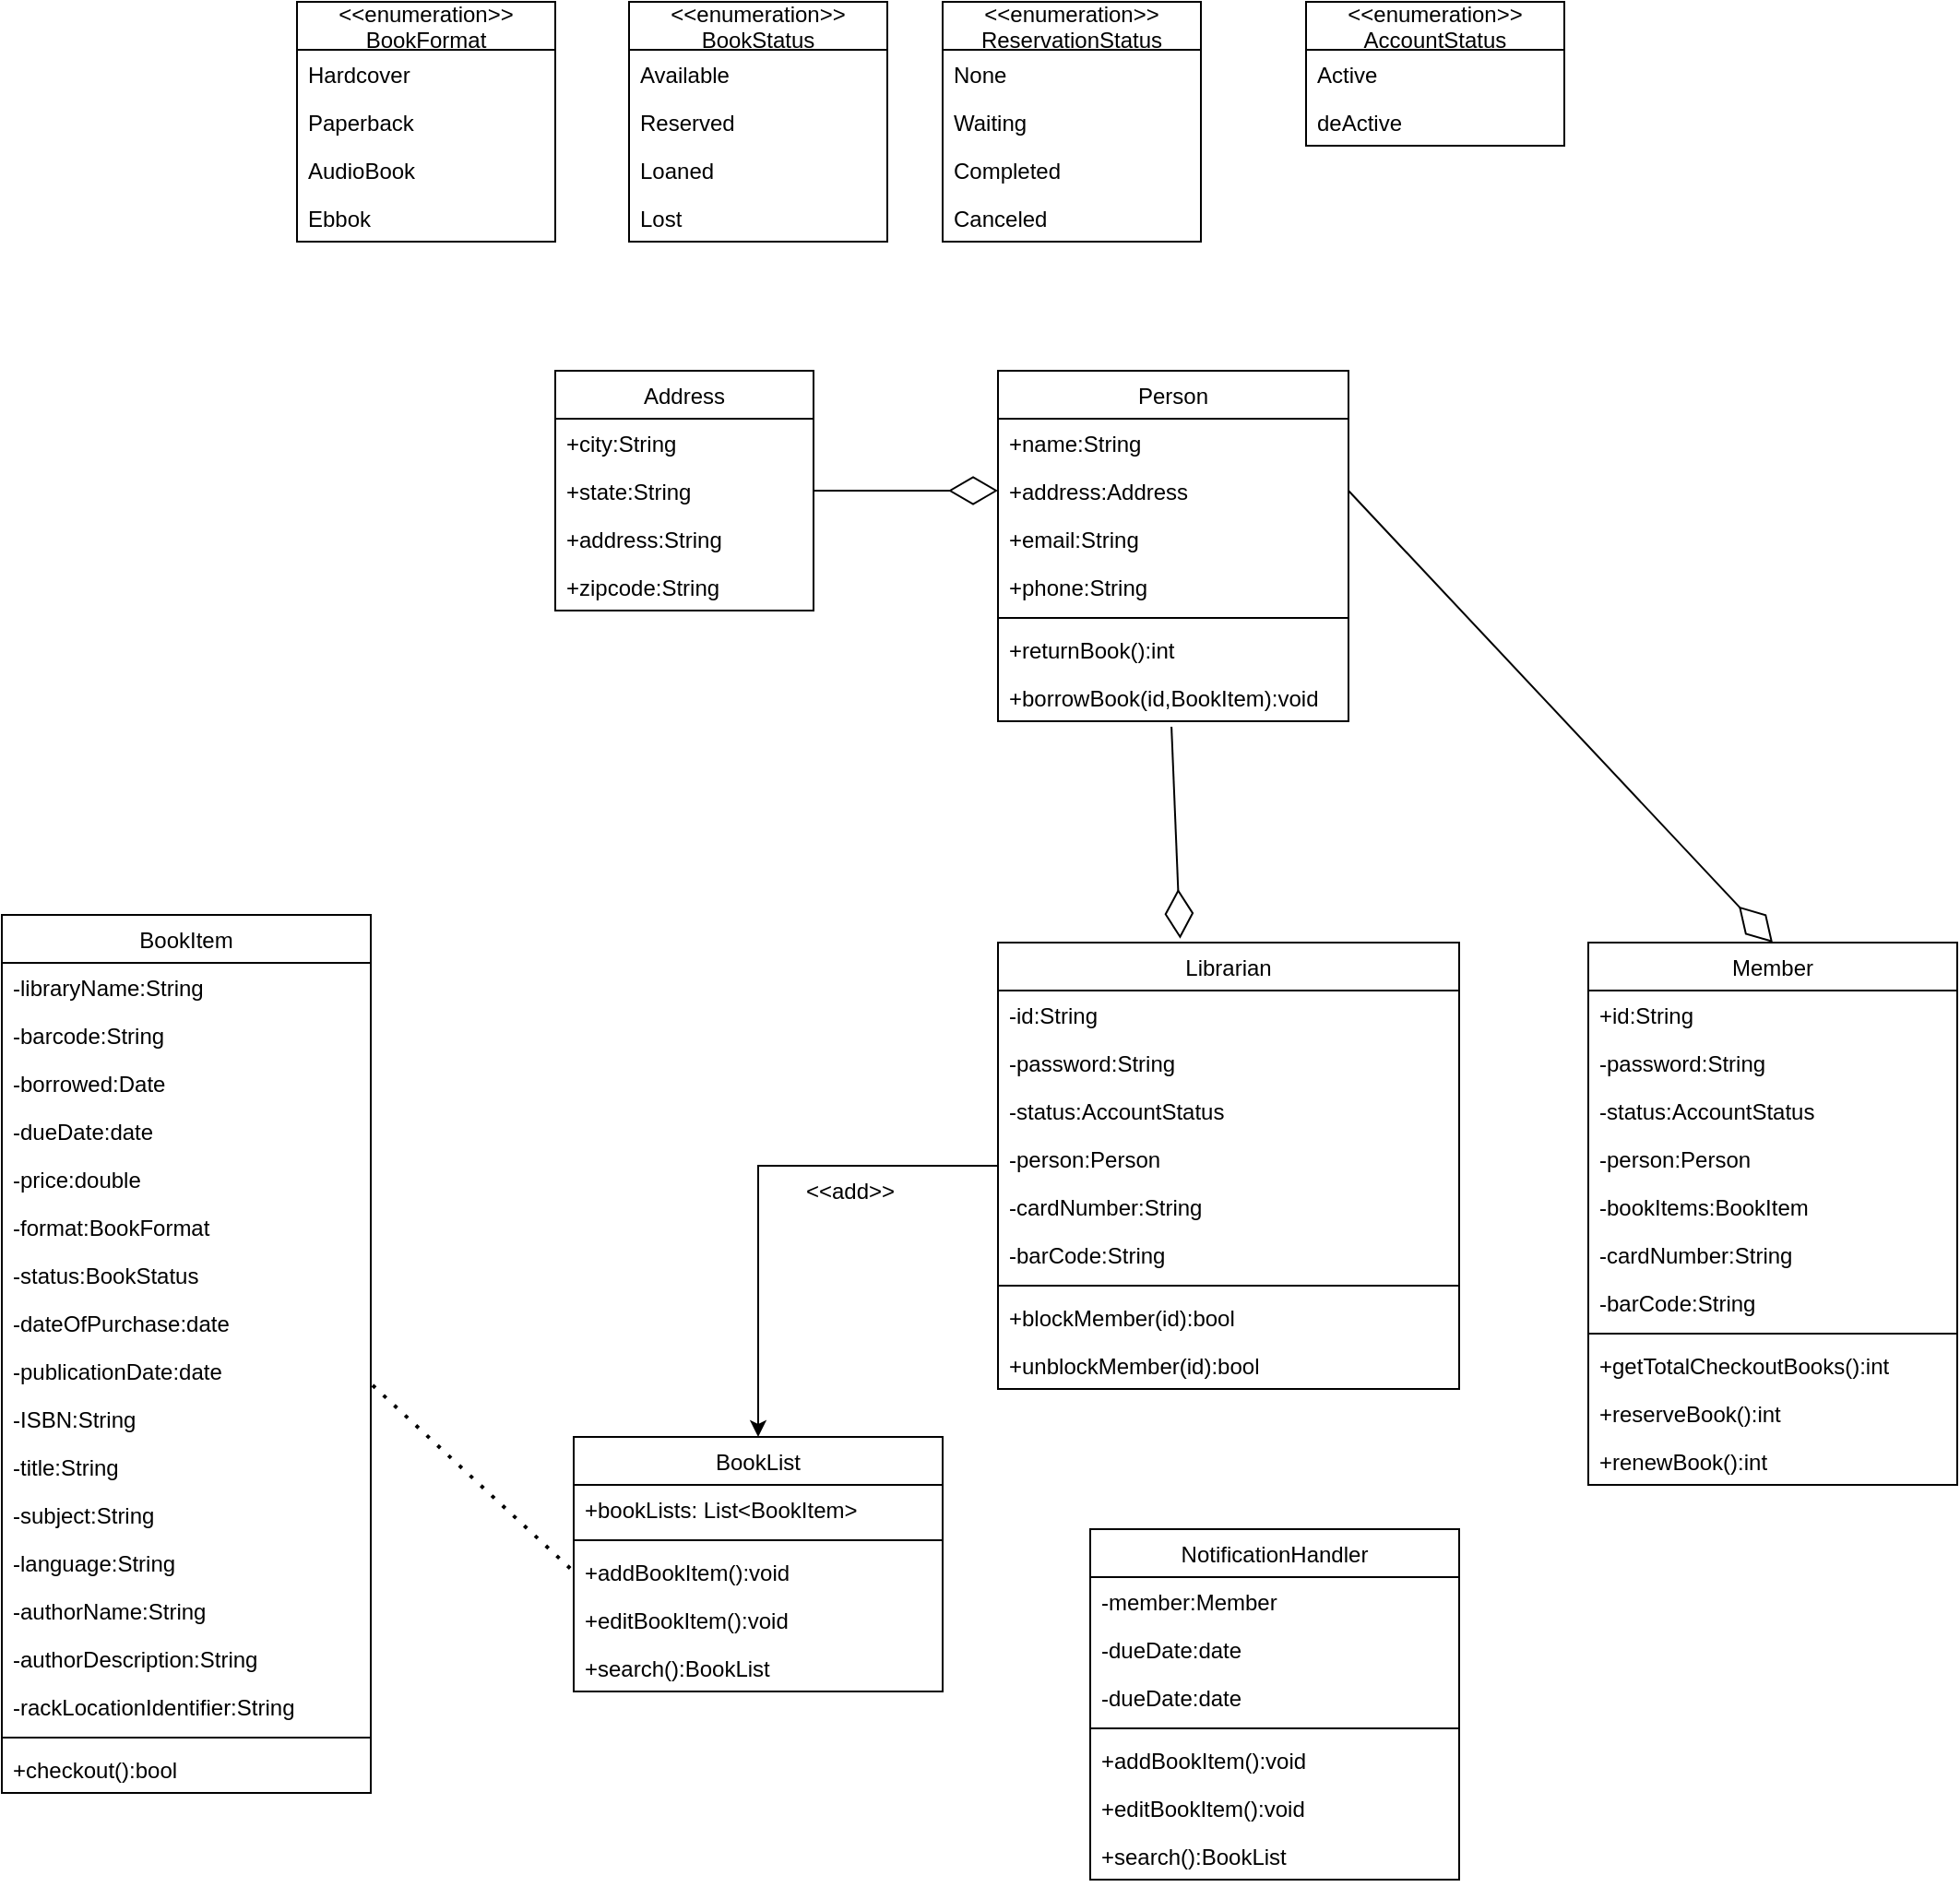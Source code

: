 <mxfile version="20.3.0" type="github" pages="3">
  <diagram id="C5RBs43oDa-KdzZeNtuy" name="클래스다이어그램">
    <mxGraphModel dx="2489" dy="794" grid="1" gridSize="10" guides="1" tooltips="1" connect="1" arrows="1" fold="1" page="1" pageScale="1" pageWidth="827" pageHeight="1169" math="0" shadow="0">
      <root>
        <mxCell id="WIyWlLk6GJQsqaUBKTNV-0" />
        <mxCell id="WIyWlLk6GJQsqaUBKTNV-1" parent="WIyWlLk6GJQsqaUBKTNV-0" />
        <mxCell id="t8BUz2gO8k-E40Qzqa3I-0" value="&lt;&lt;enumeration&gt;&gt;&#xa;BookFormat" style="swimlane;fontStyle=0;childLayout=stackLayout;horizontal=1;startSize=26;fillColor=none;horizontalStack=0;resizeParent=1;resizeParentMax=0;resizeLast=0;collapsible=1;marginBottom=0;" vertex="1" parent="WIyWlLk6GJQsqaUBKTNV-1">
          <mxGeometry y="90" width="140" height="130" as="geometry" />
        </mxCell>
        <mxCell id="t8BUz2gO8k-E40Qzqa3I-1" value="Hardcover" style="text;strokeColor=none;fillColor=none;align=left;verticalAlign=top;spacingLeft=4;spacingRight=4;overflow=hidden;rotatable=0;points=[[0,0.5],[1,0.5]];portConstraint=eastwest;" vertex="1" parent="t8BUz2gO8k-E40Qzqa3I-0">
          <mxGeometry y="26" width="140" height="26" as="geometry" />
        </mxCell>
        <mxCell id="t8BUz2gO8k-E40Qzqa3I-2" value="Paperback" style="text;strokeColor=none;fillColor=none;align=left;verticalAlign=top;spacingLeft=4;spacingRight=4;overflow=hidden;rotatable=0;points=[[0,0.5],[1,0.5]];portConstraint=eastwest;" vertex="1" parent="t8BUz2gO8k-E40Qzqa3I-0">
          <mxGeometry y="52" width="140" height="26" as="geometry" />
        </mxCell>
        <mxCell id="t8BUz2gO8k-E40Qzqa3I-3" value="AudioBook" style="text;strokeColor=none;fillColor=none;align=left;verticalAlign=top;spacingLeft=4;spacingRight=4;overflow=hidden;rotatable=0;points=[[0,0.5],[1,0.5]];portConstraint=eastwest;" vertex="1" parent="t8BUz2gO8k-E40Qzqa3I-0">
          <mxGeometry y="78" width="140" height="26" as="geometry" />
        </mxCell>
        <mxCell id="t8BUz2gO8k-E40Qzqa3I-4" value="Ebbok" style="text;strokeColor=none;fillColor=none;align=left;verticalAlign=top;spacingLeft=4;spacingRight=4;overflow=hidden;rotatable=0;points=[[0,0.5],[1,0.5]];portConstraint=eastwest;" vertex="1" parent="t8BUz2gO8k-E40Qzqa3I-0">
          <mxGeometry y="104" width="140" height="26" as="geometry" />
        </mxCell>
        <mxCell id="t8BUz2gO8k-E40Qzqa3I-5" value="&lt;&lt;enumeration&gt;&gt;&#xa;BookStatus" style="swimlane;fontStyle=0;childLayout=stackLayout;horizontal=1;startSize=26;fillColor=none;horizontalStack=0;resizeParent=1;resizeParentMax=0;resizeLast=0;collapsible=1;marginBottom=0;" vertex="1" parent="WIyWlLk6GJQsqaUBKTNV-1">
          <mxGeometry x="180" y="90" width="140" height="130" as="geometry" />
        </mxCell>
        <mxCell id="t8BUz2gO8k-E40Qzqa3I-6" value="Available" style="text;strokeColor=none;fillColor=none;align=left;verticalAlign=top;spacingLeft=4;spacingRight=4;overflow=hidden;rotatable=0;points=[[0,0.5],[1,0.5]];portConstraint=eastwest;" vertex="1" parent="t8BUz2gO8k-E40Qzqa3I-5">
          <mxGeometry y="26" width="140" height="26" as="geometry" />
        </mxCell>
        <mxCell id="t8BUz2gO8k-E40Qzqa3I-7" value="Reserved" style="text;strokeColor=none;fillColor=none;align=left;verticalAlign=top;spacingLeft=4;spacingRight=4;overflow=hidden;rotatable=0;points=[[0,0.5],[1,0.5]];portConstraint=eastwest;" vertex="1" parent="t8BUz2gO8k-E40Qzqa3I-5">
          <mxGeometry y="52" width="140" height="26" as="geometry" />
        </mxCell>
        <mxCell id="t8BUz2gO8k-E40Qzqa3I-8" value="Loaned" style="text;strokeColor=none;fillColor=none;align=left;verticalAlign=top;spacingLeft=4;spacingRight=4;overflow=hidden;rotatable=0;points=[[0,0.5],[1,0.5]];portConstraint=eastwest;" vertex="1" parent="t8BUz2gO8k-E40Qzqa3I-5">
          <mxGeometry y="78" width="140" height="26" as="geometry" />
        </mxCell>
        <mxCell id="t8BUz2gO8k-E40Qzqa3I-9" value="Lost" style="text;strokeColor=none;fillColor=none;align=left;verticalAlign=top;spacingLeft=4;spacingRight=4;overflow=hidden;rotatable=0;points=[[0,0.5],[1,0.5]];portConstraint=eastwest;" vertex="1" parent="t8BUz2gO8k-E40Qzqa3I-5">
          <mxGeometry y="104" width="140" height="26" as="geometry" />
        </mxCell>
        <mxCell id="t8BUz2gO8k-E40Qzqa3I-10" value="&lt;&lt;enumeration&gt;&gt;&#xa;ReservationStatus" style="swimlane;fontStyle=0;childLayout=stackLayout;horizontal=1;startSize=26;fillColor=none;horizontalStack=0;resizeParent=1;resizeParentMax=0;resizeLast=0;collapsible=1;marginBottom=0;" vertex="1" parent="WIyWlLk6GJQsqaUBKTNV-1">
          <mxGeometry x="350" y="90" width="140" height="130" as="geometry" />
        </mxCell>
        <mxCell id="t8BUz2gO8k-E40Qzqa3I-11" value="None" style="text;strokeColor=none;fillColor=none;align=left;verticalAlign=top;spacingLeft=4;spacingRight=4;overflow=hidden;rotatable=0;points=[[0,0.5],[1,0.5]];portConstraint=eastwest;" vertex="1" parent="t8BUz2gO8k-E40Qzqa3I-10">
          <mxGeometry y="26" width="140" height="26" as="geometry" />
        </mxCell>
        <mxCell id="t8BUz2gO8k-E40Qzqa3I-12" value="Waiting" style="text;strokeColor=none;fillColor=none;align=left;verticalAlign=top;spacingLeft=4;spacingRight=4;overflow=hidden;rotatable=0;points=[[0,0.5],[1,0.5]];portConstraint=eastwest;" vertex="1" parent="t8BUz2gO8k-E40Qzqa3I-10">
          <mxGeometry y="52" width="140" height="26" as="geometry" />
        </mxCell>
        <mxCell id="t8BUz2gO8k-E40Qzqa3I-13" value="Completed" style="text;strokeColor=none;fillColor=none;align=left;verticalAlign=top;spacingLeft=4;spacingRight=4;overflow=hidden;rotatable=0;points=[[0,0.5],[1,0.5]];portConstraint=eastwest;" vertex="1" parent="t8BUz2gO8k-E40Qzqa3I-10">
          <mxGeometry y="78" width="140" height="26" as="geometry" />
        </mxCell>
        <mxCell id="t8BUz2gO8k-E40Qzqa3I-14" value="Canceled" style="text;strokeColor=none;fillColor=none;align=left;verticalAlign=top;spacingLeft=4;spacingRight=4;overflow=hidden;rotatable=0;points=[[0,0.5],[1,0.5]];portConstraint=eastwest;" vertex="1" parent="t8BUz2gO8k-E40Qzqa3I-10">
          <mxGeometry y="104" width="140" height="26" as="geometry" />
        </mxCell>
        <mxCell id="t8BUz2gO8k-E40Qzqa3I-15" value="&lt;&lt;enumeration&gt;&gt;&#xa;AccountStatus" style="swimlane;fontStyle=0;childLayout=stackLayout;horizontal=1;startSize=26;fillColor=none;horizontalStack=0;resizeParent=1;resizeParentMax=0;resizeLast=0;collapsible=1;marginBottom=0;" vertex="1" parent="WIyWlLk6GJQsqaUBKTNV-1">
          <mxGeometry x="547" y="90" width="140" height="78" as="geometry" />
        </mxCell>
        <mxCell id="t8BUz2gO8k-E40Qzqa3I-16" value="Active" style="text;strokeColor=none;fillColor=none;align=left;verticalAlign=top;spacingLeft=4;spacingRight=4;overflow=hidden;rotatable=0;points=[[0,0.5],[1,0.5]];portConstraint=eastwest;" vertex="1" parent="t8BUz2gO8k-E40Qzqa3I-15">
          <mxGeometry y="26" width="140" height="26" as="geometry" />
        </mxCell>
        <mxCell id="t8BUz2gO8k-E40Qzqa3I-17" value="deActive" style="text;strokeColor=none;fillColor=none;align=left;verticalAlign=top;spacingLeft=4;spacingRight=4;overflow=hidden;rotatable=0;points=[[0,0.5],[1,0.5]];portConstraint=eastwest;" vertex="1" parent="t8BUz2gO8k-E40Qzqa3I-15">
          <mxGeometry y="52" width="140" height="26" as="geometry" />
        </mxCell>
        <mxCell id="t8BUz2gO8k-E40Qzqa3I-18" value="Address" style="swimlane;fontStyle=0;childLayout=stackLayout;horizontal=1;startSize=26;fillColor=none;horizontalStack=0;resizeParent=1;resizeParentMax=0;resizeLast=0;collapsible=1;marginBottom=0;" vertex="1" parent="WIyWlLk6GJQsqaUBKTNV-1">
          <mxGeometry x="140" y="290" width="140" height="130" as="geometry" />
        </mxCell>
        <mxCell id="t8BUz2gO8k-E40Qzqa3I-19" value="+city:String" style="text;strokeColor=none;fillColor=none;align=left;verticalAlign=top;spacingLeft=4;spacingRight=4;overflow=hidden;rotatable=0;points=[[0,0.5],[1,0.5]];portConstraint=eastwest;" vertex="1" parent="t8BUz2gO8k-E40Qzqa3I-18">
          <mxGeometry y="26" width="140" height="26" as="geometry" />
        </mxCell>
        <mxCell id="t8BUz2gO8k-E40Qzqa3I-20" value="+state:String" style="text;strokeColor=none;fillColor=none;align=left;verticalAlign=top;spacingLeft=4;spacingRight=4;overflow=hidden;rotatable=0;points=[[0,0.5],[1,0.5]];portConstraint=eastwest;" vertex="1" parent="t8BUz2gO8k-E40Qzqa3I-18">
          <mxGeometry y="52" width="140" height="26" as="geometry" />
        </mxCell>
        <mxCell id="t8BUz2gO8k-E40Qzqa3I-21" value="+address:String" style="text;strokeColor=none;fillColor=none;align=left;verticalAlign=top;spacingLeft=4;spacingRight=4;overflow=hidden;rotatable=0;points=[[0,0.5],[1,0.5]];portConstraint=eastwest;" vertex="1" parent="t8BUz2gO8k-E40Qzqa3I-18">
          <mxGeometry y="78" width="140" height="26" as="geometry" />
        </mxCell>
        <mxCell id="t8BUz2gO8k-E40Qzqa3I-22" value="+zipcode:String" style="text;strokeColor=none;fillColor=none;align=left;verticalAlign=top;spacingLeft=4;spacingRight=4;overflow=hidden;rotatable=0;points=[[0,0.5],[1,0.5]];portConstraint=eastwest;" vertex="1" parent="t8BUz2gO8k-E40Qzqa3I-18">
          <mxGeometry y="104" width="140" height="26" as="geometry" />
        </mxCell>
        <mxCell id="t8BUz2gO8k-E40Qzqa3I-23" value="Person" style="swimlane;fontStyle=0;childLayout=stackLayout;horizontal=1;startSize=26;fillColor=none;horizontalStack=0;resizeParent=1;resizeParentMax=0;resizeLast=0;collapsible=1;marginBottom=0;" vertex="1" parent="WIyWlLk6GJQsqaUBKTNV-1">
          <mxGeometry x="380" y="290" width="190" height="190" as="geometry" />
        </mxCell>
        <mxCell id="t8BUz2gO8k-E40Qzqa3I-24" value="+name:String" style="text;strokeColor=none;fillColor=none;align=left;verticalAlign=top;spacingLeft=4;spacingRight=4;overflow=hidden;rotatable=0;points=[[0,0.5],[1,0.5]];portConstraint=eastwest;" vertex="1" parent="t8BUz2gO8k-E40Qzqa3I-23">
          <mxGeometry y="26" width="190" height="26" as="geometry" />
        </mxCell>
        <mxCell id="t8BUz2gO8k-E40Qzqa3I-25" value="+address:Address" style="text;strokeColor=none;fillColor=none;align=left;verticalAlign=top;spacingLeft=4;spacingRight=4;overflow=hidden;rotatable=0;points=[[0,0.5],[1,0.5]];portConstraint=eastwest;" vertex="1" parent="t8BUz2gO8k-E40Qzqa3I-23">
          <mxGeometry y="52" width="190" height="26" as="geometry" />
        </mxCell>
        <mxCell id="t8BUz2gO8k-E40Qzqa3I-26" value="+email:String" style="text;strokeColor=none;fillColor=none;align=left;verticalAlign=top;spacingLeft=4;spacingRight=4;overflow=hidden;rotatable=0;points=[[0,0.5],[1,0.5]];portConstraint=eastwest;" vertex="1" parent="t8BUz2gO8k-E40Qzqa3I-23">
          <mxGeometry y="78" width="190" height="26" as="geometry" />
        </mxCell>
        <mxCell id="t8BUz2gO8k-E40Qzqa3I-27" value="+phone:String" style="text;strokeColor=none;fillColor=none;align=left;verticalAlign=top;spacingLeft=4;spacingRight=4;overflow=hidden;rotatable=0;points=[[0,0.5],[1,0.5]];portConstraint=eastwest;" vertex="1" parent="t8BUz2gO8k-E40Qzqa3I-23">
          <mxGeometry y="104" width="190" height="26" as="geometry" />
        </mxCell>
        <mxCell id="RH9qr_HYMCf3S5AQkxp7-14" value="" style="line;strokeWidth=1;fillColor=none;align=left;verticalAlign=middle;spacingTop=-1;spacingLeft=3;spacingRight=3;rotatable=0;labelPosition=right;points=[];portConstraint=eastwest;" vertex="1" parent="t8BUz2gO8k-E40Qzqa3I-23">
          <mxGeometry y="130" width="190" height="8" as="geometry" />
        </mxCell>
        <mxCell id="RH9qr_HYMCf3S5AQkxp7-13" value="+returnBook():int" style="text;strokeColor=none;fillColor=none;align=left;verticalAlign=top;spacingLeft=4;spacingRight=4;overflow=hidden;rotatable=0;points=[[0,0.5],[1,0.5]];portConstraint=eastwest;" vertex="1" parent="t8BUz2gO8k-E40Qzqa3I-23">
          <mxGeometry y="138" width="190" height="26" as="geometry" />
        </mxCell>
        <mxCell id="vIeMe3MD2etbnOIDnKoO-0" value="+borrowBook(id,BookItem):void" style="text;strokeColor=none;fillColor=none;align=left;verticalAlign=top;spacingLeft=4;spacingRight=4;overflow=hidden;rotatable=0;points=[[0,0.5],[1,0.5]];portConstraint=eastwest;" vertex="1" parent="t8BUz2gO8k-E40Qzqa3I-23">
          <mxGeometry y="164" width="190" height="26" as="geometry" />
        </mxCell>
        <mxCell id="t8BUz2gO8k-E40Qzqa3I-28" value="" style="endArrow=diamondThin;endFill=0;endSize=24;html=1;rounded=0;exitX=1;exitY=0.5;exitDx=0;exitDy=0;entryX=0;entryY=0.5;entryDx=0;entryDy=0;" edge="1" parent="WIyWlLk6GJQsqaUBKTNV-1" source="t8BUz2gO8k-E40Qzqa3I-20" target="t8BUz2gO8k-E40Qzqa3I-25">
          <mxGeometry width="160" relative="1" as="geometry">
            <mxPoint x="190" y="490" as="sourcePoint" />
            <mxPoint x="350" y="490" as="targetPoint" />
          </mxGeometry>
        </mxCell>
        <mxCell id="t8BUz2gO8k-E40Qzqa3I-29" style="edgeStyle=orthogonalEdgeStyle;rounded=0;orthogonalLoop=1;jettySize=auto;html=1;entryX=0.5;entryY=0;entryDx=0;entryDy=0;" edge="1" parent="WIyWlLk6GJQsqaUBKTNV-1" source="t8BUz2gO8k-E40Qzqa3I-30" target="t8BUz2gO8k-E40Qzqa3I-73">
          <mxGeometry relative="1" as="geometry">
            <Array as="points" />
          </mxGeometry>
        </mxCell>
        <mxCell id="t8BUz2gO8k-E40Qzqa3I-30" value="Librarian" style="swimlane;fontStyle=0;childLayout=stackLayout;horizontal=1;startSize=26;fillColor=none;horizontalStack=0;resizeParent=1;resizeParentMax=0;resizeLast=0;collapsible=1;marginBottom=0;" vertex="1" parent="WIyWlLk6GJQsqaUBKTNV-1">
          <mxGeometry x="380" y="600" width="250" height="242" as="geometry" />
        </mxCell>
        <mxCell id="t8BUz2gO8k-E40Qzqa3I-31" value="-id:String" style="text;strokeColor=none;fillColor=none;align=left;verticalAlign=top;spacingLeft=4;spacingRight=4;overflow=hidden;rotatable=0;points=[[0,0.5],[1,0.5]];portConstraint=eastwest;" vertex="1" parent="t8BUz2gO8k-E40Qzqa3I-30">
          <mxGeometry y="26" width="250" height="26" as="geometry" />
        </mxCell>
        <mxCell id="t8BUz2gO8k-E40Qzqa3I-32" value="-password:String" style="text;strokeColor=none;fillColor=none;align=left;verticalAlign=top;spacingLeft=4;spacingRight=4;overflow=hidden;rotatable=0;points=[[0,0.5],[1,0.5]];portConstraint=eastwest;" vertex="1" parent="t8BUz2gO8k-E40Qzqa3I-30">
          <mxGeometry y="52" width="250" height="26" as="geometry" />
        </mxCell>
        <mxCell id="t8BUz2gO8k-E40Qzqa3I-33" value="-status:AccountStatus" style="text;strokeColor=none;fillColor=none;align=left;verticalAlign=top;spacingLeft=4;spacingRight=4;overflow=hidden;rotatable=0;points=[[0,0.5],[1,0.5]];portConstraint=eastwest;" vertex="1" parent="t8BUz2gO8k-E40Qzqa3I-30">
          <mxGeometry y="78" width="250" height="26" as="geometry" />
        </mxCell>
        <mxCell id="t8BUz2gO8k-E40Qzqa3I-34" value="-person:Person" style="text;strokeColor=none;fillColor=none;align=left;verticalAlign=top;spacingLeft=4;spacingRight=4;overflow=hidden;rotatable=0;points=[[0,0.5],[1,0.5]];portConstraint=eastwest;" vertex="1" parent="t8BUz2gO8k-E40Qzqa3I-30">
          <mxGeometry y="104" width="250" height="26" as="geometry" />
        </mxCell>
        <mxCell id="t8BUz2gO8k-E40Qzqa3I-35" value="-cardNumber:String" style="text;strokeColor=none;fillColor=none;align=left;verticalAlign=top;spacingLeft=4;spacingRight=4;overflow=hidden;rotatable=0;points=[[0,0.5],[1,0.5]];portConstraint=eastwest;" vertex="1" parent="t8BUz2gO8k-E40Qzqa3I-30">
          <mxGeometry y="130" width="250" height="26" as="geometry" />
        </mxCell>
        <mxCell id="t8BUz2gO8k-E40Qzqa3I-36" value="-barCode:String" style="text;strokeColor=none;fillColor=none;align=left;verticalAlign=top;spacingLeft=4;spacingRight=4;overflow=hidden;rotatable=0;points=[[0,0.5],[1,0.5]];portConstraint=eastwest;" vertex="1" parent="t8BUz2gO8k-E40Qzqa3I-30">
          <mxGeometry y="156" width="250" height="26" as="geometry" />
        </mxCell>
        <mxCell id="t8BUz2gO8k-E40Qzqa3I-37" value="" style="line;strokeWidth=1;fillColor=none;align=left;verticalAlign=middle;spacingTop=-1;spacingLeft=3;spacingRight=3;rotatable=0;labelPosition=right;points=[];portConstraint=eastwest;" vertex="1" parent="t8BUz2gO8k-E40Qzqa3I-30">
          <mxGeometry y="182" width="250" height="8" as="geometry" />
        </mxCell>
        <mxCell id="t8BUz2gO8k-E40Qzqa3I-39" value="+blockMember(id):bool" style="text;strokeColor=none;fillColor=none;align=left;verticalAlign=top;spacingLeft=4;spacingRight=4;overflow=hidden;rotatable=0;points=[[0,0.5],[1,0.5]];portConstraint=eastwest;" vertex="1" parent="t8BUz2gO8k-E40Qzqa3I-30">
          <mxGeometry y="190" width="250" height="26" as="geometry" />
        </mxCell>
        <mxCell id="t8BUz2gO8k-E40Qzqa3I-40" value="+unblockMember(id):bool" style="text;strokeColor=none;fillColor=none;align=left;verticalAlign=top;spacingLeft=4;spacingRight=4;overflow=hidden;rotatable=0;points=[[0,0.5],[1,0.5]];portConstraint=eastwest;" vertex="1" parent="t8BUz2gO8k-E40Qzqa3I-30">
          <mxGeometry y="216" width="250" height="26" as="geometry" />
        </mxCell>
        <mxCell id="t8BUz2gO8k-E40Qzqa3I-41" value="Member" style="swimlane;fontStyle=0;childLayout=stackLayout;horizontal=1;startSize=26;fillColor=none;horizontalStack=0;resizeParent=1;resizeParentMax=0;resizeLast=0;collapsible=1;marginBottom=0;" vertex="1" parent="WIyWlLk6GJQsqaUBKTNV-1">
          <mxGeometry x="700" y="600" width="200" height="294" as="geometry" />
        </mxCell>
        <mxCell id="t8BUz2gO8k-E40Qzqa3I-42" value="+id:String" style="text;strokeColor=none;fillColor=none;align=left;verticalAlign=top;spacingLeft=4;spacingRight=4;overflow=hidden;rotatable=0;points=[[0,0.5],[1,0.5]];portConstraint=eastwest;" vertex="1" parent="t8BUz2gO8k-E40Qzqa3I-41">
          <mxGeometry y="26" width="200" height="26" as="geometry" />
        </mxCell>
        <mxCell id="t8BUz2gO8k-E40Qzqa3I-43" value="-password:String" style="text;strokeColor=none;fillColor=none;align=left;verticalAlign=top;spacingLeft=4;spacingRight=4;overflow=hidden;rotatable=0;points=[[0,0.5],[1,0.5]];portConstraint=eastwest;" vertex="1" parent="t8BUz2gO8k-E40Qzqa3I-41">
          <mxGeometry y="52" width="200" height="26" as="geometry" />
        </mxCell>
        <mxCell id="t8BUz2gO8k-E40Qzqa3I-44" value="-status:AccountStatus" style="text;strokeColor=none;fillColor=none;align=left;verticalAlign=top;spacingLeft=4;spacingRight=4;overflow=hidden;rotatable=0;points=[[0,0.5],[1,0.5]];portConstraint=eastwest;" vertex="1" parent="t8BUz2gO8k-E40Qzqa3I-41">
          <mxGeometry y="78" width="200" height="26" as="geometry" />
        </mxCell>
        <mxCell id="t8BUz2gO8k-E40Qzqa3I-45" value="-person:Person" style="text;strokeColor=none;fillColor=none;align=left;verticalAlign=top;spacingLeft=4;spacingRight=4;overflow=hidden;rotatable=0;points=[[0,0.5],[1,0.5]];portConstraint=eastwest;" vertex="1" parent="t8BUz2gO8k-E40Qzqa3I-41">
          <mxGeometry y="104" width="200" height="26" as="geometry" />
        </mxCell>
        <mxCell id="t8BUz2gO8k-E40Qzqa3I-46" value="-bookItems:BookItem" style="text;strokeColor=none;fillColor=none;align=left;verticalAlign=top;spacingLeft=4;spacingRight=4;overflow=hidden;rotatable=0;points=[[0,0.5],[1,0.5]];portConstraint=eastwest;" vertex="1" parent="t8BUz2gO8k-E40Qzqa3I-41">
          <mxGeometry y="130" width="200" height="26" as="geometry" />
        </mxCell>
        <mxCell id="t8BUz2gO8k-E40Qzqa3I-47" value="-cardNumber:String" style="text;strokeColor=none;fillColor=none;align=left;verticalAlign=top;spacingLeft=4;spacingRight=4;overflow=hidden;rotatable=0;points=[[0,0.5],[1,0.5]];portConstraint=eastwest;" vertex="1" parent="t8BUz2gO8k-E40Qzqa3I-41">
          <mxGeometry y="156" width="200" height="26" as="geometry" />
        </mxCell>
        <mxCell id="t8BUz2gO8k-E40Qzqa3I-48" value="-barCode:String" style="text;strokeColor=none;fillColor=none;align=left;verticalAlign=top;spacingLeft=4;spacingRight=4;overflow=hidden;rotatable=0;points=[[0,0.5],[1,0.5]];portConstraint=eastwest;" vertex="1" parent="t8BUz2gO8k-E40Qzqa3I-41">
          <mxGeometry y="182" width="200" height="26" as="geometry" />
        </mxCell>
        <mxCell id="t8BUz2gO8k-E40Qzqa3I-49" value="" style="line;strokeWidth=1;fillColor=none;align=left;verticalAlign=middle;spacingTop=-1;spacingLeft=3;spacingRight=3;rotatable=0;labelPosition=right;points=[];portConstraint=eastwest;" vertex="1" parent="t8BUz2gO8k-E40Qzqa3I-41">
          <mxGeometry y="208" width="200" height="8" as="geometry" />
        </mxCell>
        <mxCell id="t8BUz2gO8k-E40Qzqa3I-50" value="+getTotalCheckoutBooks():int" style="text;strokeColor=none;fillColor=none;align=left;verticalAlign=top;spacingLeft=4;spacingRight=4;overflow=hidden;rotatable=0;points=[[0,0.5],[1,0.5]];portConstraint=eastwest;" vertex="1" parent="t8BUz2gO8k-E40Qzqa3I-41">
          <mxGeometry y="216" width="200" height="26" as="geometry" />
        </mxCell>
        <mxCell id="RH9qr_HYMCf3S5AQkxp7-9" value="+reserveBook():int" style="text;strokeColor=none;fillColor=none;align=left;verticalAlign=top;spacingLeft=4;spacingRight=4;overflow=hidden;rotatable=0;points=[[0,0.5],[1,0.5]];portConstraint=eastwest;" vertex="1" parent="t8BUz2gO8k-E40Qzqa3I-41">
          <mxGeometry y="242" width="200" height="26" as="geometry" />
        </mxCell>
        <mxCell id="RH9qr_HYMCf3S5AQkxp7-11" value="+renewBook():int" style="text;strokeColor=none;fillColor=none;align=left;verticalAlign=top;spacingLeft=4;spacingRight=4;overflow=hidden;rotatable=0;points=[[0,0.5],[1,0.5]];portConstraint=eastwest;" vertex="1" parent="t8BUz2gO8k-E40Qzqa3I-41">
          <mxGeometry y="268" width="200" height="26" as="geometry" />
        </mxCell>
        <mxCell id="t8BUz2gO8k-E40Qzqa3I-51" value="" style="endArrow=diamondThin;endFill=0;endSize=24;html=1;rounded=0;exitX=0.495;exitY=1.115;exitDx=0;exitDy=0;entryX=0.395;entryY=-0.009;entryDx=0;entryDy=0;entryPerimeter=0;exitPerimeter=0;" edge="1" parent="WIyWlLk6GJQsqaUBKTNV-1" source="vIeMe3MD2etbnOIDnKoO-0" target="t8BUz2gO8k-E40Qzqa3I-30">
          <mxGeometry width="160" relative="1" as="geometry">
            <mxPoint x="290" y="365" as="sourcePoint" />
            <mxPoint x="390" y="365" as="targetPoint" />
          </mxGeometry>
        </mxCell>
        <mxCell id="t8BUz2gO8k-E40Qzqa3I-52" value="" style="endArrow=diamondThin;endFill=0;endSize=24;html=1;rounded=0;exitX=1;exitY=0.5;exitDx=0;exitDy=0;entryX=0.5;entryY=0;entryDx=0;entryDy=0;" edge="1" parent="WIyWlLk6GJQsqaUBKTNV-1" source="t8BUz2gO8k-E40Qzqa3I-25" target="t8BUz2gO8k-E40Qzqa3I-41">
          <mxGeometry width="160" relative="1" as="geometry">
            <mxPoint x="472.04" y="430" as="sourcePoint" />
            <mxPoint x="469" y="488.056" as="targetPoint" />
          </mxGeometry>
        </mxCell>
        <mxCell id="t8BUz2gO8k-E40Qzqa3I-53" value="BookItem" style="swimlane;fontStyle=0;childLayout=stackLayout;horizontal=1;startSize=26;fillColor=none;horizontalStack=0;resizeParent=1;resizeParentMax=0;resizeLast=0;collapsible=1;marginBottom=0;" vertex="1" parent="WIyWlLk6GJQsqaUBKTNV-1">
          <mxGeometry x="-160" y="585" width="200" height="476" as="geometry" />
        </mxCell>
        <mxCell id="t8BUz2gO8k-E40Qzqa3I-54" value="-libraryName:String" style="text;strokeColor=none;fillColor=none;align=left;verticalAlign=top;spacingLeft=4;spacingRight=4;overflow=hidden;rotatable=0;points=[[0,0.5],[1,0.5]];portConstraint=eastwest;" vertex="1" parent="t8BUz2gO8k-E40Qzqa3I-53">
          <mxGeometry y="26" width="200" height="26" as="geometry" />
        </mxCell>
        <mxCell id="t8BUz2gO8k-E40Qzqa3I-55" value="-barcode:String" style="text;strokeColor=none;fillColor=none;align=left;verticalAlign=top;spacingLeft=4;spacingRight=4;overflow=hidden;rotatable=0;points=[[0,0.5],[1,0.5]];portConstraint=eastwest;" vertex="1" parent="t8BUz2gO8k-E40Qzqa3I-53">
          <mxGeometry y="52" width="200" height="26" as="geometry" />
        </mxCell>
        <mxCell id="t8BUz2gO8k-E40Qzqa3I-56" value="-borrowed:Date" style="text;strokeColor=none;fillColor=none;align=left;verticalAlign=top;spacingLeft=4;spacingRight=4;overflow=hidden;rotatable=0;points=[[0,0.5],[1,0.5]];portConstraint=eastwest;" vertex="1" parent="t8BUz2gO8k-E40Qzqa3I-53">
          <mxGeometry y="78" width="200" height="26" as="geometry" />
        </mxCell>
        <mxCell id="t8BUz2gO8k-E40Qzqa3I-57" value="-dueDate:date" style="text;strokeColor=none;fillColor=none;align=left;verticalAlign=top;spacingLeft=4;spacingRight=4;overflow=hidden;rotatable=0;points=[[0,0.5],[1,0.5]];portConstraint=eastwest;" vertex="1" parent="t8BUz2gO8k-E40Qzqa3I-53">
          <mxGeometry y="104" width="200" height="26" as="geometry" />
        </mxCell>
        <mxCell id="t8BUz2gO8k-E40Qzqa3I-58" value="-price:double" style="text;strokeColor=none;fillColor=none;align=left;verticalAlign=top;spacingLeft=4;spacingRight=4;overflow=hidden;rotatable=0;points=[[0,0.5],[1,0.5]];portConstraint=eastwest;" vertex="1" parent="t8BUz2gO8k-E40Qzqa3I-53">
          <mxGeometry y="130" width="200" height="26" as="geometry" />
        </mxCell>
        <mxCell id="t8BUz2gO8k-E40Qzqa3I-59" value="-format:BookFormat" style="text;strokeColor=none;fillColor=none;align=left;verticalAlign=top;spacingLeft=4;spacingRight=4;overflow=hidden;rotatable=0;points=[[0,0.5],[1,0.5]];portConstraint=eastwest;" vertex="1" parent="t8BUz2gO8k-E40Qzqa3I-53">
          <mxGeometry y="156" width="200" height="26" as="geometry" />
        </mxCell>
        <mxCell id="t8BUz2gO8k-E40Qzqa3I-60" value="-status:BookStatus" style="text;strokeColor=none;fillColor=none;align=left;verticalAlign=top;spacingLeft=4;spacingRight=4;overflow=hidden;rotatable=0;points=[[0,0.5],[1,0.5]];portConstraint=eastwest;" vertex="1" parent="t8BUz2gO8k-E40Qzqa3I-53">
          <mxGeometry y="182" width="200" height="26" as="geometry" />
        </mxCell>
        <mxCell id="t8BUz2gO8k-E40Qzqa3I-61" value="-dateOfPurchase:date" style="text;strokeColor=none;fillColor=none;align=left;verticalAlign=top;spacingLeft=4;spacingRight=4;overflow=hidden;rotatable=0;points=[[0,0.5],[1,0.5]];portConstraint=eastwest;" vertex="1" parent="t8BUz2gO8k-E40Qzqa3I-53">
          <mxGeometry y="208" width="200" height="26" as="geometry" />
        </mxCell>
        <mxCell id="t8BUz2gO8k-E40Qzqa3I-62" value="-publicationDate:date" style="text;strokeColor=none;fillColor=none;align=left;verticalAlign=top;spacingLeft=4;spacingRight=4;overflow=hidden;rotatable=0;points=[[0,0.5],[1,0.5]];portConstraint=eastwest;" vertex="1" parent="t8BUz2gO8k-E40Qzqa3I-53">
          <mxGeometry y="234" width="200" height="26" as="geometry" />
        </mxCell>
        <mxCell id="t8BUz2gO8k-E40Qzqa3I-63" value="-ISBN:String" style="text;strokeColor=none;fillColor=none;align=left;verticalAlign=top;spacingLeft=4;spacingRight=4;overflow=hidden;rotatable=0;points=[[0,0.5],[1,0.5]];portConstraint=eastwest;" vertex="1" parent="t8BUz2gO8k-E40Qzqa3I-53">
          <mxGeometry y="260" width="200" height="26" as="geometry" />
        </mxCell>
        <mxCell id="t8BUz2gO8k-E40Qzqa3I-64" value="-title:String" style="text;strokeColor=none;fillColor=none;align=left;verticalAlign=top;spacingLeft=4;spacingRight=4;overflow=hidden;rotatable=0;points=[[0,0.5],[1,0.5]];portConstraint=eastwest;" vertex="1" parent="t8BUz2gO8k-E40Qzqa3I-53">
          <mxGeometry y="286" width="200" height="26" as="geometry" />
        </mxCell>
        <mxCell id="t8BUz2gO8k-E40Qzqa3I-65" value="-subject:String" style="text;strokeColor=none;fillColor=none;align=left;verticalAlign=top;spacingLeft=4;spacingRight=4;overflow=hidden;rotatable=0;points=[[0,0.5],[1,0.5]];portConstraint=eastwest;" vertex="1" parent="t8BUz2gO8k-E40Qzqa3I-53">
          <mxGeometry y="312" width="200" height="26" as="geometry" />
        </mxCell>
        <mxCell id="t8BUz2gO8k-E40Qzqa3I-66" value="-language:String" style="text;strokeColor=none;fillColor=none;align=left;verticalAlign=top;spacingLeft=4;spacingRight=4;overflow=hidden;rotatable=0;points=[[0,0.5],[1,0.5]];portConstraint=eastwest;" vertex="1" parent="t8BUz2gO8k-E40Qzqa3I-53">
          <mxGeometry y="338" width="200" height="26" as="geometry" />
        </mxCell>
        <mxCell id="t8BUz2gO8k-E40Qzqa3I-67" value="-authorName:String" style="text;strokeColor=none;fillColor=none;align=left;verticalAlign=top;spacingLeft=4;spacingRight=4;overflow=hidden;rotatable=0;points=[[0,0.5],[1,0.5]];portConstraint=eastwest;" vertex="1" parent="t8BUz2gO8k-E40Qzqa3I-53">
          <mxGeometry y="364" width="200" height="26" as="geometry" />
        </mxCell>
        <mxCell id="t8BUz2gO8k-E40Qzqa3I-68" value="-authorDescription:String" style="text;strokeColor=none;fillColor=none;align=left;verticalAlign=top;spacingLeft=4;spacingRight=4;overflow=hidden;rotatable=0;points=[[0,0.5],[1,0.5]];portConstraint=eastwest;" vertex="1" parent="t8BUz2gO8k-E40Qzqa3I-53">
          <mxGeometry y="390" width="200" height="26" as="geometry" />
        </mxCell>
        <mxCell id="t8BUz2gO8k-E40Qzqa3I-69" value="-rackLocationIdentifier:String" style="text;strokeColor=none;fillColor=none;align=left;verticalAlign=top;spacingLeft=4;spacingRight=4;overflow=hidden;rotatable=0;points=[[0,0.5],[1,0.5]];portConstraint=eastwest;" vertex="1" parent="t8BUz2gO8k-E40Qzqa3I-53">
          <mxGeometry y="416" width="200" height="26" as="geometry" />
        </mxCell>
        <mxCell id="t8BUz2gO8k-E40Qzqa3I-70" value="" style="line;strokeWidth=1;fillColor=none;align=left;verticalAlign=middle;spacingTop=-1;spacingLeft=3;spacingRight=3;rotatable=0;labelPosition=right;points=[];portConstraint=eastwest;" vertex="1" parent="t8BUz2gO8k-E40Qzqa3I-53">
          <mxGeometry y="442" width="200" height="8" as="geometry" />
        </mxCell>
        <mxCell id="t8BUz2gO8k-E40Qzqa3I-71" value="+checkout():bool" style="text;strokeColor=none;fillColor=none;align=left;verticalAlign=top;spacingLeft=4;spacingRight=4;overflow=hidden;rotatable=0;points=[[0,0.5],[1,0.5]];portConstraint=eastwest;" vertex="1" parent="t8BUz2gO8k-E40Qzqa3I-53">
          <mxGeometry y="450" width="200" height="26" as="geometry" />
        </mxCell>
        <mxCell id="t8BUz2gO8k-E40Qzqa3I-72" value="&amp;lt;&amp;lt;add&amp;gt;&amp;gt;" style="text;html=1;strokeColor=none;fillColor=none;align=center;verticalAlign=middle;whiteSpace=wrap;rounded=0;" vertex="1" parent="WIyWlLk6GJQsqaUBKTNV-1">
          <mxGeometry x="270" y="720" width="60" height="30" as="geometry" />
        </mxCell>
        <mxCell id="t8BUz2gO8k-E40Qzqa3I-73" value="BookList" style="swimlane;fontStyle=0;childLayout=stackLayout;horizontal=1;startSize=26;fillColor=none;horizontalStack=0;resizeParent=1;resizeParentMax=0;resizeLast=0;collapsible=1;marginBottom=0;" vertex="1" parent="WIyWlLk6GJQsqaUBKTNV-1">
          <mxGeometry x="150" y="868" width="200" height="138" as="geometry" />
        </mxCell>
        <mxCell id="t8BUz2gO8k-E40Qzqa3I-80" value="+bookLists: List&lt;BookItem&gt;" style="text;strokeColor=none;fillColor=none;align=left;verticalAlign=top;spacingLeft=4;spacingRight=4;overflow=hidden;rotatable=0;points=[[0,0.5],[1,0.5]];portConstraint=eastwest;" vertex="1" parent="t8BUz2gO8k-E40Qzqa3I-73">
          <mxGeometry y="26" width="200" height="26" as="geometry" />
        </mxCell>
        <mxCell id="t8BUz2gO8k-E40Qzqa3I-81" value="" style="line;strokeWidth=1;fillColor=none;align=left;verticalAlign=middle;spacingTop=-1;spacingLeft=3;spacingRight=3;rotatable=0;labelPosition=right;points=[];portConstraint=eastwest;" vertex="1" parent="t8BUz2gO8k-E40Qzqa3I-73">
          <mxGeometry y="52" width="200" height="8" as="geometry" />
        </mxCell>
        <mxCell id="t8BUz2gO8k-E40Qzqa3I-82" value="+addBookItem():void" style="text;strokeColor=none;fillColor=none;align=left;verticalAlign=top;spacingLeft=4;spacingRight=4;overflow=hidden;rotatable=0;points=[[0,0.5],[1,0.5]];portConstraint=eastwest;" vertex="1" parent="t8BUz2gO8k-E40Qzqa3I-73">
          <mxGeometry y="60" width="200" height="26" as="geometry" />
        </mxCell>
        <mxCell id="fJIZyL3wFnGJsoIwZ3sO-5" value="+editBookItem():void" style="text;strokeColor=none;fillColor=none;align=left;verticalAlign=top;spacingLeft=4;spacingRight=4;overflow=hidden;rotatable=0;points=[[0,0.5],[1,0.5]];portConstraint=eastwest;" vertex="1" parent="t8BUz2gO8k-E40Qzqa3I-73">
          <mxGeometry y="86" width="200" height="26" as="geometry" />
        </mxCell>
        <mxCell id="fJIZyL3wFnGJsoIwZ3sO-6" value="+search():BookList" style="text;strokeColor=none;fillColor=none;align=left;verticalAlign=top;spacingLeft=4;spacingRight=4;overflow=hidden;rotatable=0;points=[[0,0.5],[1,0.5]];portConstraint=eastwest;" vertex="1" parent="t8BUz2gO8k-E40Qzqa3I-73">
          <mxGeometry y="112" width="200" height="26" as="geometry" />
        </mxCell>
        <mxCell id="4rj4-TKywUkTA2AZU6x6-0" value="NotificationHandler" style="swimlane;fontStyle=0;childLayout=stackLayout;horizontal=1;startSize=26;fillColor=none;horizontalStack=0;resizeParent=1;resizeParentMax=0;resizeLast=0;collapsible=1;marginBottom=0;" vertex="1" parent="WIyWlLk6GJQsqaUBKTNV-1">
          <mxGeometry x="430" y="918" width="200" height="190" as="geometry" />
        </mxCell>
        <mxCell id="4rj4-TKywUkTA2AZU6x6-1" value="-member:Member" style="text;strokeColor=none;fillColor=none;align=left;verticalAlign=top;spacingLeft=4;spacingRight=4;overflow=hidden;rotatable=0;points=[[0,0.5],[1,0.5]];portConstraint=eastwest;" vertex="1" parent="4rj4-TKywUkTA2AZU6x6-0">
          <mxGeometry y="26" width="200" height="26" as="geometry" />
        </mxCell>
        <mxCell id="4rj4-TKywUkTA2AZU6x6-6" value="-dueDate:date" style="text;strokeColor=none;fillColor=none;align=left;verticalAlign=top;spacingLeft=4;spacingRight=4;overflow=hidden;rotatable=0;points=[[0,0.5],[1,0.5]];portConstraint=eastwest;" vertex="1" parent="4rj4-TKywUkTA2AZU6x6-0">
          <mxGeometry y="52" width="200" height="26" as="geometry" />
        </mxCell>
        <mxCell id="4rj4-TKywUkTA2AZU6x6-7" value="-dueDate:date" style="text;strokeColor=none;fillColor=none;align=left;verticalAlign=top;spacingLeft=4;spacingRight=4;overflow=hidden;rotatable=0;points=[[0,0.5],[1,0.5]];portConstraint=eastwest;" vertex="1" parent="4rj4-TKywUkTA2AZU6x6-0">
          <mxGeometry y="78" width="200" height="26" as="geometry" />
        </mxCell>
        <mxCell id="4rj4-TKywUkTA2AZU6x6-2" value="" style="line;strokeWidth=1;fillColor=none;align=left;verticalAlign=middle;spacingTop=-1;spacingLeft=3;spacingRight=3;rotatable=0;labelPosition=right;points=[];portConstraint=eastwest;" vertex="1" parent="4rj4-TKywUkTA2AZU6x6-0">
          <mxGeometry y="104" width="200" height="8" as="geometry" />
        </mxCell>
        <mxCell id="4rj4-TKywUkTA2AZU6x6-3" value="+addBookItem():void" style="text;strokeColor=none;fillColor=none;align=left;verticalAlign=top;spacingLeft=4;spacingRight=4;overflow=hidden;rotatable=0;points=[[0,0.5],[1,0.5]];portConstraint=eastwest;" vertex="1" parent="4rj4-TKywUkTA2AZU6x6-0">
          <mxGeometry y="112" width="200" height="26" as="geometry" />
        </mxCell>
        <mxCell id="4rj4-TKywUkTA2AZU6x6-4" value="+editBookItem():void" style="text;strokeColor=none;fillColor=none;align=left;verticalAlign=top;spacingLeft=4;spacingRight=4;overflow=hidden;rotatable=0;points=[[0,0.5],[1,0.5]];portConstraint=eastwest;" vertex="1" parent="4rj4-TKywUkTA2AZU6x6-0">
          <mxGeometry y="138" width="200" height="26" as="geometry" />
        </mxCell>
        <mxCell id="4rj4-TKywUkTA2AZU6x6-5" value="+search():BookList" style="text;strokeColor=none;fillColor=none;align=left;verticalAlign=top;spacingLeft=4;spacingRight=4;overflow=hidden;rotatable=0;points=[[0,0.5],[1,0.5]];portConstraint=eastwest;" vertex="1" parent="4rj4-TKywUkTA2AZU6x6-0">
          <mxGeometry y="164" width="200" height="26" as="geometry" />
        </mxCell>
        <mxCell id="4rj4-TKywUkTA2AZU6x6-14" value="" style="endArrow=none;dashed=1;html=1;dashPattern=1 3;strokeWidth=2;rounded=0;exitX=1.005;exitY=-0.192;exitDx=0;exitDy=0;exitPerimeter=0;entryX=0;entryY=0.5;entryDx=0;entryDy=0;" edge="1" parent="WIyWlLk6GJQsqaUBKTNV-1" source="t8BUz2gO8k-E40Qzqa3I-63" target="t8BUz2gO8k-E40Qzqa3I-82">
          <mxGeometry width="50" height="50" relative="1" as="geometry">
            <mxPoint x="470" y="730" as="sourcePoint" />
            <mxPoint x="520" y="680" as="targetPoint" />
          </mxGeometry>
        </mxCell>
      </root>
    </mxGraphModel>
  </diagram>
  <diagram id="kcj29SDeIe-43jmTk8pl" name="요구사항">
    <mxGraphModel dx="1662" dy="794" grid="1" gridSize="10" guides="1" tooltips="1" connect="1" arrows="1" fold="1" page="1" pageScale="1" pageWidth="827" pageHeight="1169" math="0" shadow="0">
      <root>
        <mxCell id="0" />
        <mxCell id="1" parent="0" />
        <mxCell id="fQZMbiFECiKfGUhxzzUU-1" value="&lt;meta charset=&quot;utf-8&quot;&gt;&lt;div style=&quot;color: rgb(212, 212, 212); background-color: rgb(30, 30, 30); font-family: Menlo, Monaco, &amp;quot;Courier New&amp;quot;, monospace; font-weight: normal; font-size: 14px; line-height: 21px;&quot;&gt;&lt;div&gt;&lt;span style=&quot;color: #569cd6;font-weight: bold;&quot;&gt;# 도서관 관리 시스템 만들기&lt;/span&gt;&lt;/div&gt;&lt;br&gt;&lt;div&gt;&lt;span style=&quot;color: #569cd6;font-weight: bold;&quot;&gt;## 요구 사항&lt;/span&gt;&lt;/div&gt;&lt;br&gt;&lt;div&gt;&lt;span style=&quot;color: #6796e6;&quot;&gt;1.&lt;/span&gt;&lt;span style=&quot;color: #d4d4d4;&quot;&gt; 도서관 member는 책을 title, author, subject category, publication date로 조회할 수 있다.&lt;/span&gt;&lt;/div&gt;&lt;div&gt;&lt;span style=&quot;color: #6796e6;&quot;&gt;2.&lt;/span&gt;&lt;span style=&quot;color: #d4d4d4;&quot;&gt; 각 책은 책별로 unique한 identification number를 갖는다.&lt;/span&gt;&lt;/div&gt;&lt;div&gt;&lt;span style=&quot;color: #6796e6;&quot;&gt;3.&lt;/span&gt;&lt;span style=&quot;color: #d4d4d4;&quot;&gt; 각 책은 현실의 책이 위치한 rack의 위치를 갖는다.&lt;/span&gt;&lt;/div&gt;&lt;div&gt;&lt;span style=&quot;color: #6796e6;&quot;&gt;4.&lt;/span&gt;&lt;span style=&quot;color: #d4d4d4;&quot;&gt; 한가지 책은 현실의 책이 여러권 있을 수 있다.&lt;/span&gt;&lt;/div&gt;&lt;div&gt;&lt;span style=&quot;color: #6796e6;&quot;&gt;5.&lt;/span&gt;&lt;span style=&quot;color: #d4d4d4;&quot;&gt; 도서관의 member는 각 책을 빌리고(check-out), 예약(reserve) 할 수 있다.&lt;/span&gt;&lt;/div&gt;&lt;div&gt;&lt;span style=&quot;color: #6796e6;&quot;&gt;6.&lt;/span&gt;&lt;span style=&quot;color: #d4d4d4;&quot;&gt; 우리는 각책을 book item이라고 부를 것이다.&lt;/span&gt;&lt;/div&gt;&lt;div&gt;&lt;span style=&quot;color: #6796e6;&quot;&gt;7.&lt;/span&gt;&lt;span style=&quot;color: #d4d4d4;&quot;&gt; 시스템은 책의 정보 및 member정보 그리고 어떤 책을 빌려갔는지 등의 데이터를 확인 할 수 있다.&lt;/span&gt;&lt;/div&gt;&lt;div&gt;&lt;span style=&quot;color: #6796e6;&quot;&gt;8.&lt;/span&gt;&lt;span style=&quot;color: #d4d4d4;&quot;&gt; member는 최대 5권의 책을 빌릴 수 있다.&lt;/span&gt;&lt;/div&gt;&lt;div&gt;&lt;span style=&quot;color: #6796e6;&quot;&gt;9.&lt;/span&gt;&lt;span style=&quot;color: #d4d4d4;&quot;&gt; 책 한권은 최대 10일까지 빌릴 수 있다.&lt;/span&gt;&lt;/div&gt;&lt;div&gt;&lt;span style=&quot;color: #6796e6;&quot;&gt;10.&lt;/span&gt;&lt;span style=&quot;color: #d4d4d4;&quot;&gt; 최대 10일을 넘겨서 책을 반납할 경우 벌금을 내야 한다.&lt;/span&gt;&lt;/div&gt;&lt;div&gt;&lt;span style=&quot;color: #6796e6;&quot;&gt;11.&lt;/span&gt;&lt;span style=&quot;color: #d4d4d4;&quot;&gt; member는 다른 사람이 빌려간 책을 예약할 수 있다.&lt;/span&gt;&lt;/div&gt;&lt;div&gt;&lt;span style=&quot;color: #6796e6;&quot;&gt;12.&lt;/span&gt;&lt;span style=&quot;color: #d4d4d4;&quot;&gt; 예약된 책이 반납된 경우 member에게 notification을 보낸다. &lt;/span&gt;&lt;/div&gt;&lt;div&gt;&lt;span style=&quot;color: #6796e6;&quot;&gt;13.&lt;/span&gt;&lt;span style=&quot;color: #d4d4d4;&quot;&gt; 책이 10일이 넘겨서 반납되지 않았다면 notification을 보낸다.&lt;/span&gt;&lt;/div&gt;&lt;div&gt;&lt;span style=&quot;color: #6796e6;&quot;&gt;14.&lt;/span&gt;&lt;span style=&quot;color: #d4d4d4;&quot;&gt; 각 책은 unique한 바코드가 있다.&lt;/span&gt;&lt;/div&gt;&lt;div&gt;&lt;span style=&quot;color: #6796e6;&quot;&gt;15.&lt;/span&gt;&lt;span style=&quot;color: #d4d4d4;&quot;&gt; member는 barcode가 있는 member card가 있다.&lt;/span&gt;&lt;/div&gt;&lt;div&gt;&lt;span style=&quot;color: #6796e6;&quot;&gt;16.&lt;/span&gt;&lt;span style=&quot;color: #d4d4d4;&quot;&gt; 시스템은 바코드를 읽을 수 있다.&lt;/span&gt;&lt;/div&gt;&lt;br&gt;&lt;br&gt;&lt;br&gt;&lt;div&gt;&lt;span style=&quot;color: #569cd6;font-weight: bold;&quot;&gt;## 주요 actor와 시스템 기능&lt;/span&gt;&lt;/div&gt;&lt;br&gt;&lt;div&gt;&lt;span style=&quot;color: #569cd6;font-weight: bold;&quot;&gt;### Actors&lt;/span&gt;&lt;/div&gt;&lt;br&gt;&lt;div&gt;&lt;span style=&quot;color: #6796e6;&quot;&gt;-&lt;/span&gt;&lt;span style=&quot;color: #d4d4d4;&quot;&gt; Librarian : 책을 신규로 입력 수정 가능함, user정보를 신규로 입력 수정 가능함, 책을 빌리고 반납 가능함&lt;/span&gt;&lt;/div&gt;&lt;div&gt;&lt;span style=&quot;color: #6796e6;&quot;&gt;-&lt;/span&gt;&lt;span style=&quot;color: #d4d4d4;&quot;&gt; Member: 모든 사용자는 catalog를 조회 할 수 있고, 책을 check-out, reserve, renew, return 할 수 있다.&lt;/span&gt;&lt;/div&gt;&lt;div&gt;&lt;span style=&quot;color: #6796e6;&quot;&gt;-&lt;/span&gt;&lt;span style=&quot;color: #d4d4d4;&quot;&gt; System : notification 송신 (반납일 넘었을때, 예약된 책이 반납되었을 때, 예약이 취소되었을 때)&lt;/span&gt;&lt;/div&gt;&lt;br&gt;&lt;div&gt;&lt;span style=&quot;color: #569cd6;font-weight: bold;&quot;&gt;### Library Management System&lt;/span&gt;&lt;/div&gt;&lt;br&gt;&lt;div&gt;&lt;span style=&quot;color: #6796e6;&quot;&gt;-&lt;/span&gt;&lt;span style=&quot;color: #d4d4d4;&quot;&gt; Add, remove, edit book&lt;/span&gt;&lt;/div&gt;&lt;div&gt;&lt;span style=&quot;color: #6796e6;&quot;&gt;-&lt;/span&gt;&lt;span style=&quot;color: #d4d4d4;&quot;&gt; search catalog : title, author, subject, publication date&lt;/span&gt;&lt;/div&gt;&lt;div&gt;&lt;span style=&quot;color: #6796e6;&quot;&gt;-&lt;/span&gt;&lt;span style=&quot;color: #d4d4d4;&quot;&gt; Register new account, cancel membership&lt;/span&gt;&lt;/div&gt;&lt;div&gt;&lt;span style=&quot;color: #6796e6;&quot;&gt;-&lt;/span&gt;&lt;span style=&quot;color: #d4d4d4;&quot;&gt; Check out a book&lt;/span&gt;&lt;/div&gt;&lt;div&gt;&lt;span style=&quot;color: #6796e6;&quot;&gt;-&lt;/span&gt;&lt;span style=&quot;color: #d4d4d4;&quot;&gt; reserve a book&lt;/span&gt;&lt;/div&gt;&lt;div&gt;&lt;span style=&quot;color: #6796e6;&quot;&gt;-&lt;/span&gt;&lt;span style=&quot;color: #d4d4d4;&quot;&gt; Renew a book&lt;/span&gt;&lt;/div&gt;&lt;div&gt;&lt;span style=&quot;color: #6796e6;&quot;&gt;-&lt;/span&gt;&lt;span style=&quot;color: #d4d4d4;&quot;&gt; return a book&lt;/span&gt;&lt;/div&gt;&lt;br&gt;&lt;br&gt;&lt;br&gt;&lt;div&gt;&lt;span style=&quot;color: #569cd6;font-weight: bold;&quot;&gt;## Initial Class Diagram&lt;/span&gt;&lt;/div&gt;&lt;br&gt;&lt;div&gt;&lt;span style=&quot;color: #d4d4d4;&quot;&gt;https://drive.google.com/file/d/1nrnwlH02hIJWRCNGxhFFkE4HTd0xrvDl/view?usp=sharing&lt;/span&gt;&lt;/div&gt;&lt;br&gt;&lt;br&gt;&lt;/div&gt;" style="text;whiteSpace=wrap;html=1;" parent="1" vertex="1">
          <mxGeometry x="10" y="10" width="1180" height="1180" as="geometry" />
        </mxCell>
        <mxCell id="aN6ki3tuSBJMAMsrqM-_-1" value="&lt;font style=&quot;font-size: 14px;&quot;&gt;조회는 Book List에서&lt;br&gt;BookItem.ISBN&lt;br&gt;BookItem.rackLocation&lt;br&gt;List는 중복 가능&lt;br&gt;Member.checkout(), Member.reserve()&lt;br&gt;BookItem&lt;br&gt;BookList.search?&lt;br&gt;Member.bookItems.size() &amp;lt;5&lt;br&gt;dueDate&amp;nbsp; = date.now + 10&lt;br&gt;NotificationHandler.handleMessage(message)&lt;br&gt;&lt;br&gt;Member.reserve()&lt;br&gt;BookItem.barcode&lt;br&gt;Member.barcode&lt;/font&gt;" style="text;html=1;strokeColor=none;fillColor=#191919;align=left;verticalAlign=middle;whiteSpace=wrap;rounded=0;" vertex="1" parent="1">
          <mxGeometry x="730" y="80" width="380" height="280" as="geometry" />
        </mxCell>
      </root>
    </mxGraphModel>
  </diagram>
  <diagram id="7nVeSmpTqBDQ9PWwzHAF" name="유스케이스">
    <mxGraphModel dx="1662" dy="794" grid="1" gridSize="10" guides="1" tooltips="1" connect="1" arrows="1" fold="1" page="1" pageScale="1" pageWidth="827" pageHeight="1169" math="0" shadow="0">
      <root>
        <mxCell id="0" />
        <mxCell id="1" parent="0" />
        <mxCell id="GtoBw3KvzbChPyG-kTt5-2" value="member" style="shape=umlActor;verticalLabelPosition=bottom;verticalAlign=top;html=1;outlineConnect=0;" vertex="1" parent="1">
          <mxGeometry x="80" y="130" width="30" height="60" as="geometry" />
        </mxCell>
        <mxCell id="GtoBw3KvzbChPyG-kTt5-3" value="" style="rounded=0;whiteSpace=wrap;html=1;" vertex="1" parent="1">
          <mxGeometry x="140" y="80" width="680" height="500" as="geometry" />
        </mxCell>
        <mxCell id="GtoBw3KvzbChPyG-kTt5-4" value="예약" style="ellipse;whiteSpace=wrap;html=1;" vertex="1" parent="1">
          <mxGeometry x="180" y="160" width="50" height="30" as="geometry" />
        </mxCell>
        <mxCell id="GtoBw3KvzbChPyG-kTt5-5" value="갱신" style="ellipse;whiteSpace=wrap;html=1;" vertex="1" parent="1">
          <mxGeometry x="420" y="120" width="50" height="30" as="geometry" />
        </mxCell>
        <mxCell id="GtoBw3KvzbChPyG-kTt5-6" value="검색" style="ellipse;whiteSpace=wrap;html=1;" vertex="1" parent="1">
          <mxGeometry x="420" y="160" width="50" height="30" as="geometry" />
        </mxCell>
        <mxCell id="GtoBw3KvzbChPyG-kTt5-7" value="반납" style="ellipse;whiteSpace=wrap;html=1;" vertex="1" parent="1">
          <mxGeometry x="420" y="200" width="50" height="30" as="geometry" />
        </mxCell>
        <mxCell id="GtoBw3KvzbChPyG-kTt5-8" value="책 추가" style="ellipse;whiteSpace=wrap;html=1;" vertex="1" parent="1">
          <mxGeometry x="610" y="120" width="50" height="30" as="geometry" />
        </mxCell>
        <mxCell id="GtoBw3KvzbChPyG-kTt5-9" value="책 삭제" style="ellipse;whiteSpace=wrap;html=1;" vertex="1" parent="1">
          <mxGeometry x="610" y="160" width="50" height="30" as="geometry" />
        </mxCell>
        <mxCell id="GtoBw3KvzbChPyG-kTt5-10" value="책 수정" style="ellipse;whiteSpace=wrap;html=1;" vertex="1" parent="1">
          <mxGeometry x="610" y="200" width="50" height="30" as="geometry" />
        </mxCell>
        <mxCell id="GtoBw3KvzbChPyG-kTt5-11" value="대여" style="ellipse;whiteSpace=wrap;html=1;" vertex="1" parent="1">
          <mxGeometry x="690" y="200" width="50" height="30" as="geometry" />
        </mxCell>
        <mxCell id="GtoBw3KvzbChPyG-kTt5-12" value="책 정보&amp;nbsp;&lt;br&gt;멤버 정보 &lt;br&gt;확인" style="ellipse;whiteSpace=wrap;html=1;" vertex="1" parent="1">
          <mxGeometry x="690" y="240" width="70" height="60" as="geometry" />
        </mxCell>
        <mxCell id="GtoBw3KvzbChPyG-kTt5-13" value="대여정보&lt;br&gt;확인" style="ellipse;whiteSpace=wrap;html=1;" vertex="1" parent="1">
          <mxGeometry x="690" y="310" width="70" height="60" as="geometry" />
        </mxCell>
        <mxCell id="GtoBw3KvzbChPyG-kTt5-14" value="회원 추가" style="ellipse;whiteSpace=wrap;html=1;" vertex="1" parent="1">
          <mxGeometry x="600" y="250" width="60" height="40" as="geometry" />
        </mxCell>
        <mxCell id="GtoBw3KvzbChPyG-kTt5-15" value="회원 수정" style="ellipse;whiteSpace=wrap;html=1;" vertex="1" parent="1">
          <mxGeometry x="600" y="300" width="60" height="40" as="geometry" />
        </mxCell>
        <mxCell id="GtoBw3KvzbChPyG-kTt5-16" value="회원 차단" style="ellipse;whiteSpace=wrap;html=1;" vertex="1" parent="1">
          <mxGeometry x="600" y="350" width="60" height="40" as="geometry" />
        </mxCell>
        <mxCell id="GtoBw3KvzbChPyG-kTt5-17" value="반납 알림" style="ellipse;whiteSpace=wrap;html=1;" vertex="1" parent="1">
          <mxGeometry x="230" y="380" width="60" height="40" as="geometry" />
        </mxCell>
        <mxCell id="GtoBw3KvzbChPyG-kTt5-19" value="연체 알림" style="ellipse;whiteSpace=wrap;html=1;" vertex="1" parent="1">
          <mxGeometry x="230" y="440" width="60" height="40" as="geometry" />
        </mxCell>
        <mxCell id="GtoBw3KvzbChPyG-kTt5-20" value="예약 취소 알림" style="ellipse;whiteSpace=wrap;html=1;" vertex="1" parent="1">
          <mxGeometry x="230" y="490" width="60" height="40" as="geometry" />
        </mxCell>
        <mxCell id="GtoBw3KvzbChPyG-kTt5-21" value="바코드&amp;nbsp;&lt;br&gt;읽음" style="ellipse;whiteSpace=wrap;html=1;" vertex="1" parent="1">
          <mxGeometry x="300" y="490" width="60" height="40" as="geometry" />
        </mxCell>
        <mxCell id="GtoBw3KvzbChPyG-kTt5-22" value="system" style="shape=umlActor;verticalLabelPosition=bottom;verticalAlign=top;html=1;outlineConnect=0;" vertex="1" parent="1">
          <mxGeometry x="80" y="440" width="30" height="60" as="geometry" />
        </mxCell>
        <mxCell id="GtoBw3KvzbChPyG-kTt5-23" value="librarian" style="shape=umlActor;verticalLabelPosition=bottom;verticalAlign=top;html=1;outlineConnect=0;" vertex="1" parent="1">
          <mxGeometry x="850" y="130" width="30" height="60" as="geometry" />
        </mxCell>
      </root>
    </mxGraphModel>
  </diagram>
</mxfile>
